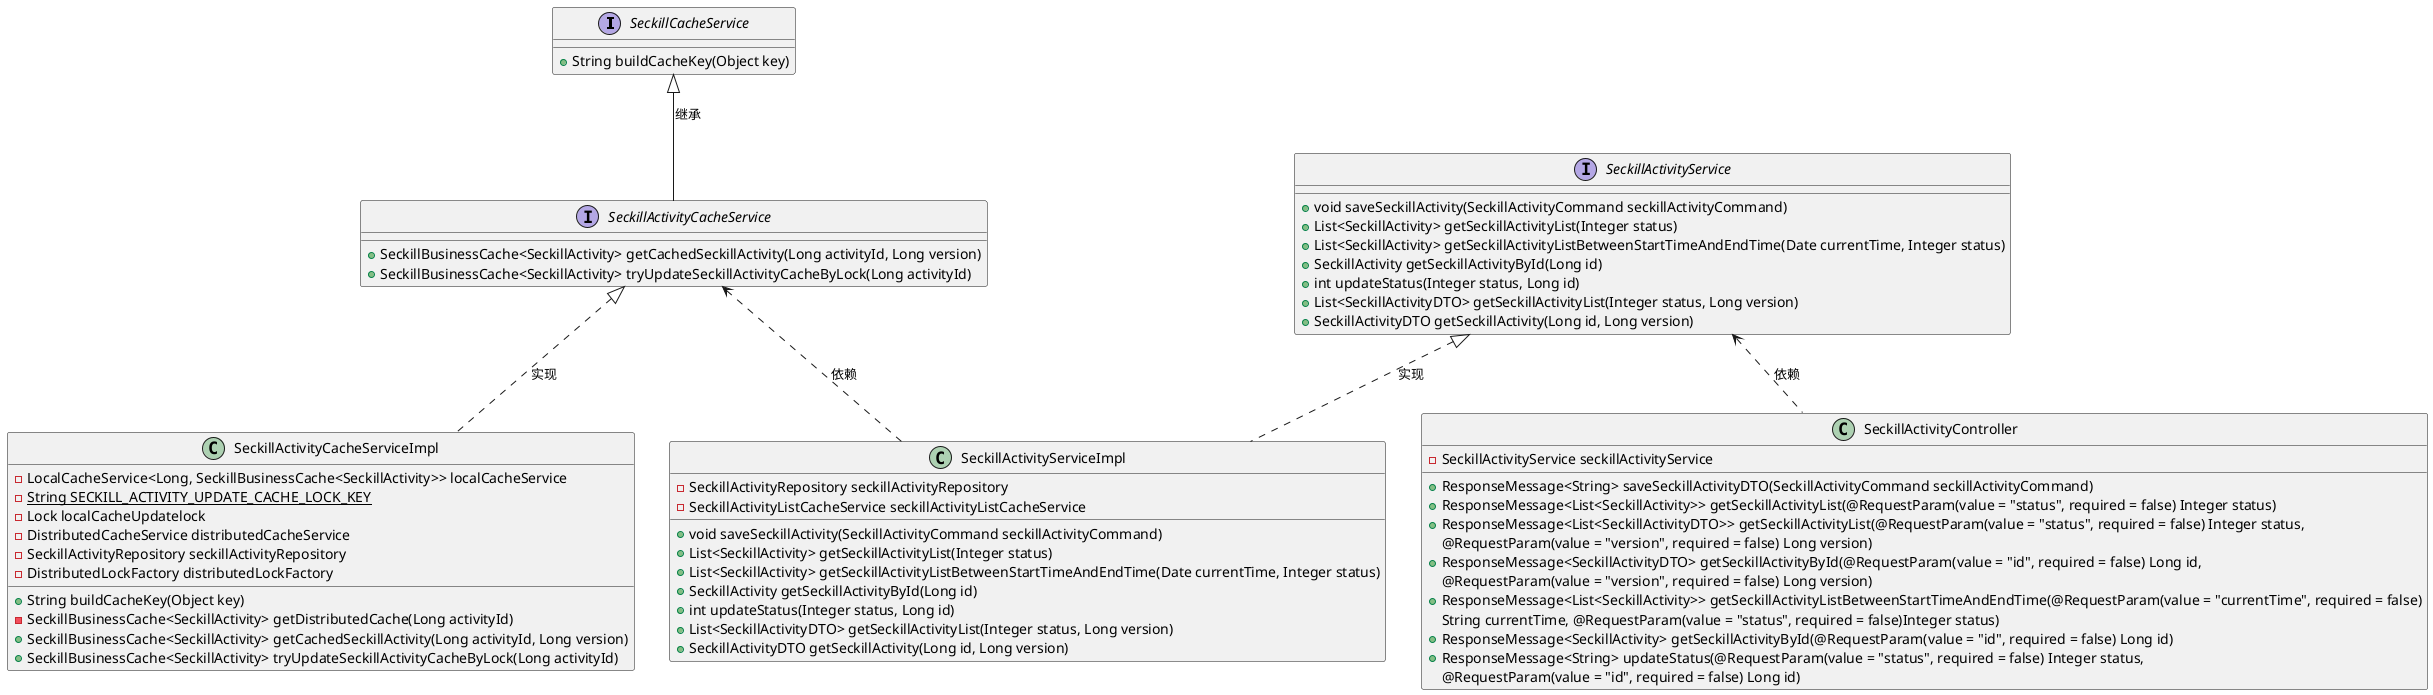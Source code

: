@startuml
'https://plantuml.com/class-diagram

interface SeckillCacheService{
    + String buildCacheKey(Object key)
}

interface SeckillActivityCacheService{
    + SeckillBusinessCache<SeckillActivity> getCachedSeckillActivity(Long activityId, Long version)
    + SeckillBusinessCache<SeckillActivity> tryUpdateSeckillActivityCacheByLock(Long activityId)
}

interface SeckillActivityService{
    + void saveSeckillActivity(SeckillActivityCommand seckillActivityCommand)
    + List<SeckillActivity> getSeckillActivityList(Integer status)
    + List<SeckillActivity> getSeckillActivityListBetweenStartTimeAndEndTime(Date currentTime, Integer status)
    + SeckillActivity getSeckillActivityById(Long id)
    + int updateStatus(Integer status, Long id)
    + List<SeckillActivityDTO> getSeckillActivityList(Integer status, Long version)
    + SeckillActivityDTO getSeckillActivity(Long id, Long version)
}

class SeckillActivityCacheServiceImpl{
    - LocalCacheService<Long, SeckillBusinessCache<SeckillActivity>> localCacheService
    - {static} String SECKILL_ACTIVITY_UPDATE_CACHE_LOCK_KEY
    - Lock localCacheUpdatelock
    - DistributedCacheService distributedCacheService
    - SeckillActivityRepository seckillActivityRepository
    - DistributedLockFactory distributedLockFactory
    + String buildCacheKey(Object key)
    - SeckillBusinessCache<SeckillActivity> getDistributedCache(Long activityId)
    + SeckillBusinessCache<SeckillActivity> getCachedSeckillActivity(Long activityId, Long version)
    + SeckillBusinessCache<SeckillActivity> tryUpdateSeckillActivityCacheByLock(Long activityId)
}

class SeckillActivityServiceImpl{
    - SeckillActivityRepository seckillActivityRepository
    - SeckillActivityListCacheService seckillActivityListCacheService
    + void saveSeckillActivity(SeckillActivityCommand seckillActivityCommand)
    + List<SeckillActivity> getSeckillActivityList(Integer status)
    + List<SeckillActivity> getSeckillActivityListBetweenStartTimeAndEndTime(Date currentTime, Integer status)
    + SeckillActivity getSeckillActivityById(Long id)
    + int updateStatus(Integer status, Long id)
    + List<SeckillActivityDTO> getSeckillActivityList(Integer status, Long version)
    + SeckillActivityDTO getSeckillActivity(Long id, Long version)
}

class SeckillActivityController{
    - SeckillActivityService seckillActivityService
    + ResponseMessage<String> saveSeckillActivityDTO(SeckillActivityCommand seckillActivityCommand)
    + ResponseMessage<List<SeckillActivity>> getSeckillActivityList(@RequestParam(value = "status", required = false) Integer status)
    + ResponseMessage<List<SeckillActivityDTO>> getSeckillActivityList(@RequestParam(value = "status", required = false) Integer status,
      @RequestParam(value = "version", required = false) Long version)
    + ResponseMessage<SeckillActivityDTO> getSeckillActivityById(@RequestParam(value = "id", required = false) Long id,
      @RequestParam(value = "version", required = false) Long version)
    + ResponseMessage<List<SeckillActivity>> getSeckillActivityListBetweenStartTimeAndEndTime(@RequestParam(value = "currentTime", required = false)
      String currentTime, @RequestParam(value = "status", required = false)Integer status)
    + ResponseMessage<SeckillActivity> getSeckillActivityById(@RequestParam(value = "id", required = false) Long id)
    + ResponseMessage<String> updateStatus(@RequestParam(value = "status", required = false) Integer status,
      @RequestParam(value = "id", required = false) Long id)
}

SeckillCacheService <|-- SeckillActivityCacheService : 继承
SeckillActivityCacheService <|.. SeckillActivityCacheServiceImpl : 实现
SeckillActivityService <|.. SeckillActivityServiceImpl : 实现
SeckillActivityCacheService <.. SeckillActivityServiceImpl : 依赖
SeckillActivityService <.. SeckillActivityController : 依赖
@enduml